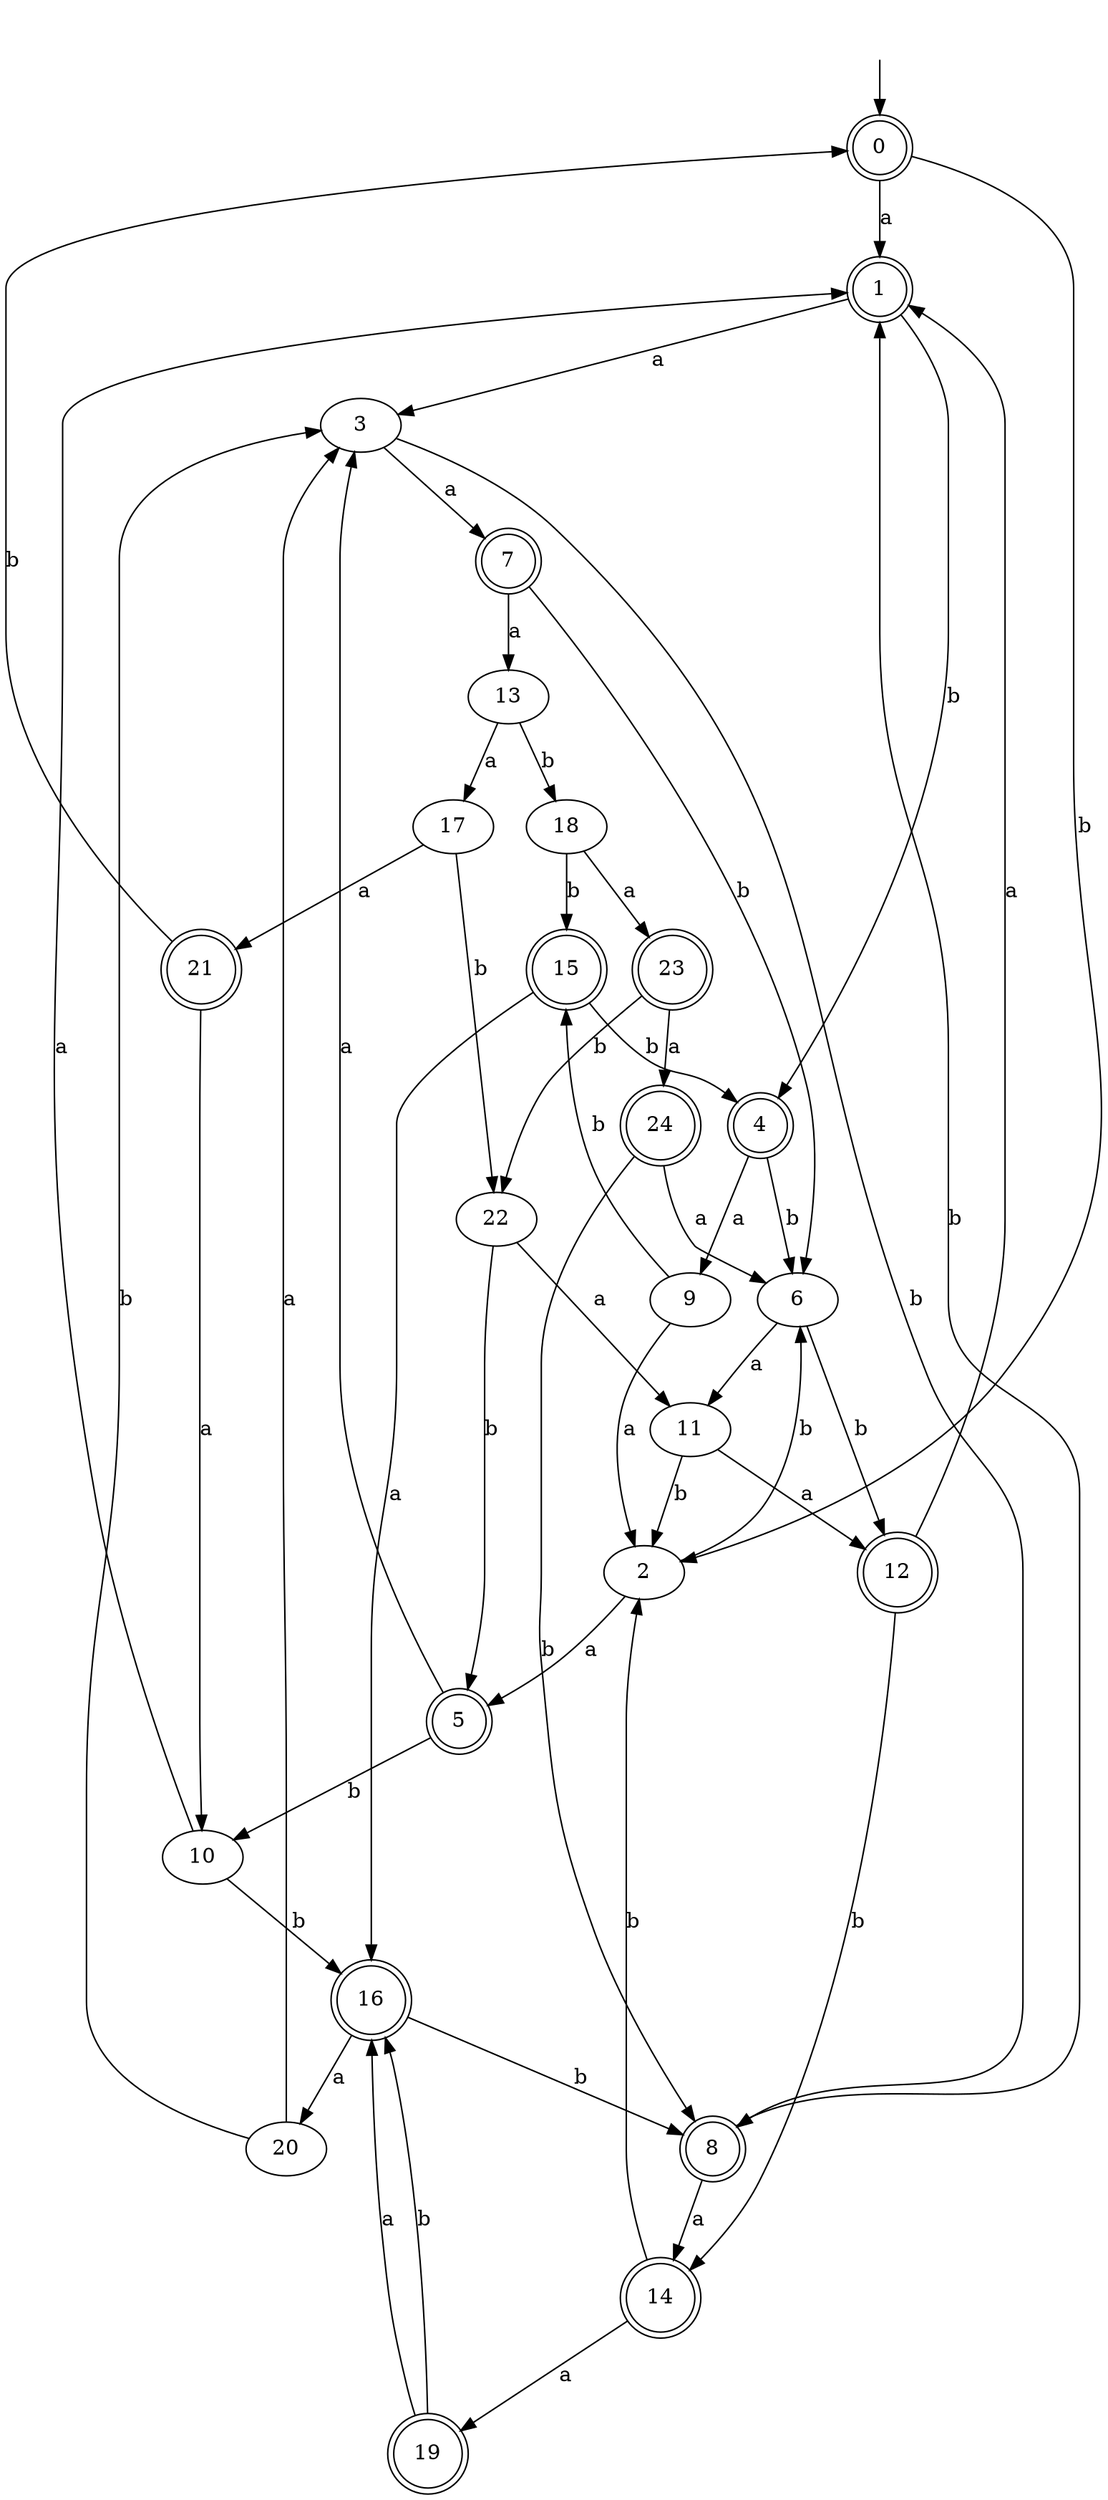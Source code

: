 digraph RandomDFA {
  __start0 [label="", shape=none];
  __start0 -> 0 [label=""];
  0 [shape=circle] [shape=doublecircle]
  0 -> 1 [label="a"]
  0 -> 2 [label="b"]
  1 [shape=doublecircle]
  1 -> 3 [label="a"]
  1 -> 4 [label="b"]
  2
  2 -> 5 [label="a"]
  2 -> 6 [label="b"]
  3
  3 -> 7 [label="a"]
  3 -> 8 [label="b"]
  4 [shape=doublecircle]
  4 -> 9 [label="a"]
  4 -> 6 [label="b"]
  5 [shape=doublecircle]
  5 -> 3 [label="a"]
  5 -> 10 [label="b"]
  6
  6 -> 11 [label="a"]
  6 -> 12 [label="b"]
  7 [shape=doublecircle]
  7 -> 13 [label="a"]
  7 -> 6 [label="b"]
  8 [shape=doublecircle]
  8 -> 14 [label="a"]
  8 -> 1 [label="b"]
  9
  9 -> 2 [label="a"]
  9 -> 15 [label="b"]
  10
  10 -> 1 [label="a"]
  10 -> 16 [label="b"]
  11
  11 -> 12 [label="a"]
  11 -> 2 [label="b"]
  12 [shape=doublecircle]
  12 -> 1 [label="a"]
  12 -> 14 [label="b"]
  13
  13 -> 17 [label="a"]
  13 -> 18 [label="b"]
  14 [shape=doublecircle]
  14 -> 19 [label="a"]
  14 -> 2 [label="b"]
  15 [shape=doublecircle]
  15 -> 16 [label="a"]
  15 -> 4 [label="b"]
  16 [shape=doublecircle]
  16 -> 20 [label="a"]
  16 -> 8 [label="b"]
  17
  17 -> 21 [label="a"]
  17 -> 22 [label="b"]
  18
  18 -> 23 [label="a"]
  18 -> 15 [label="b"]
  19 [shape=doublecircle]
  19 -> 16 [label="a"]
  19 -> 16 [label="b"]
  20
  20 -> 3 [label="a"]
  20 -> 3 [label="b"]
  21 [shape=doublecircle]
  21 -> 10 [label="a"]
  21 -> 0 [label="b"]
  22
  22 -> 11 [label="a"]
  22 -> 5 [label="b"]
  23 [shape=doublecircle]
  23 -> 24 [label="a"]
  23 -> 22 [label="b"]
  24 [shape=doublecircle]
  24 -> 6 [label="a"]
  24 -> 8 [label="b"]
}
